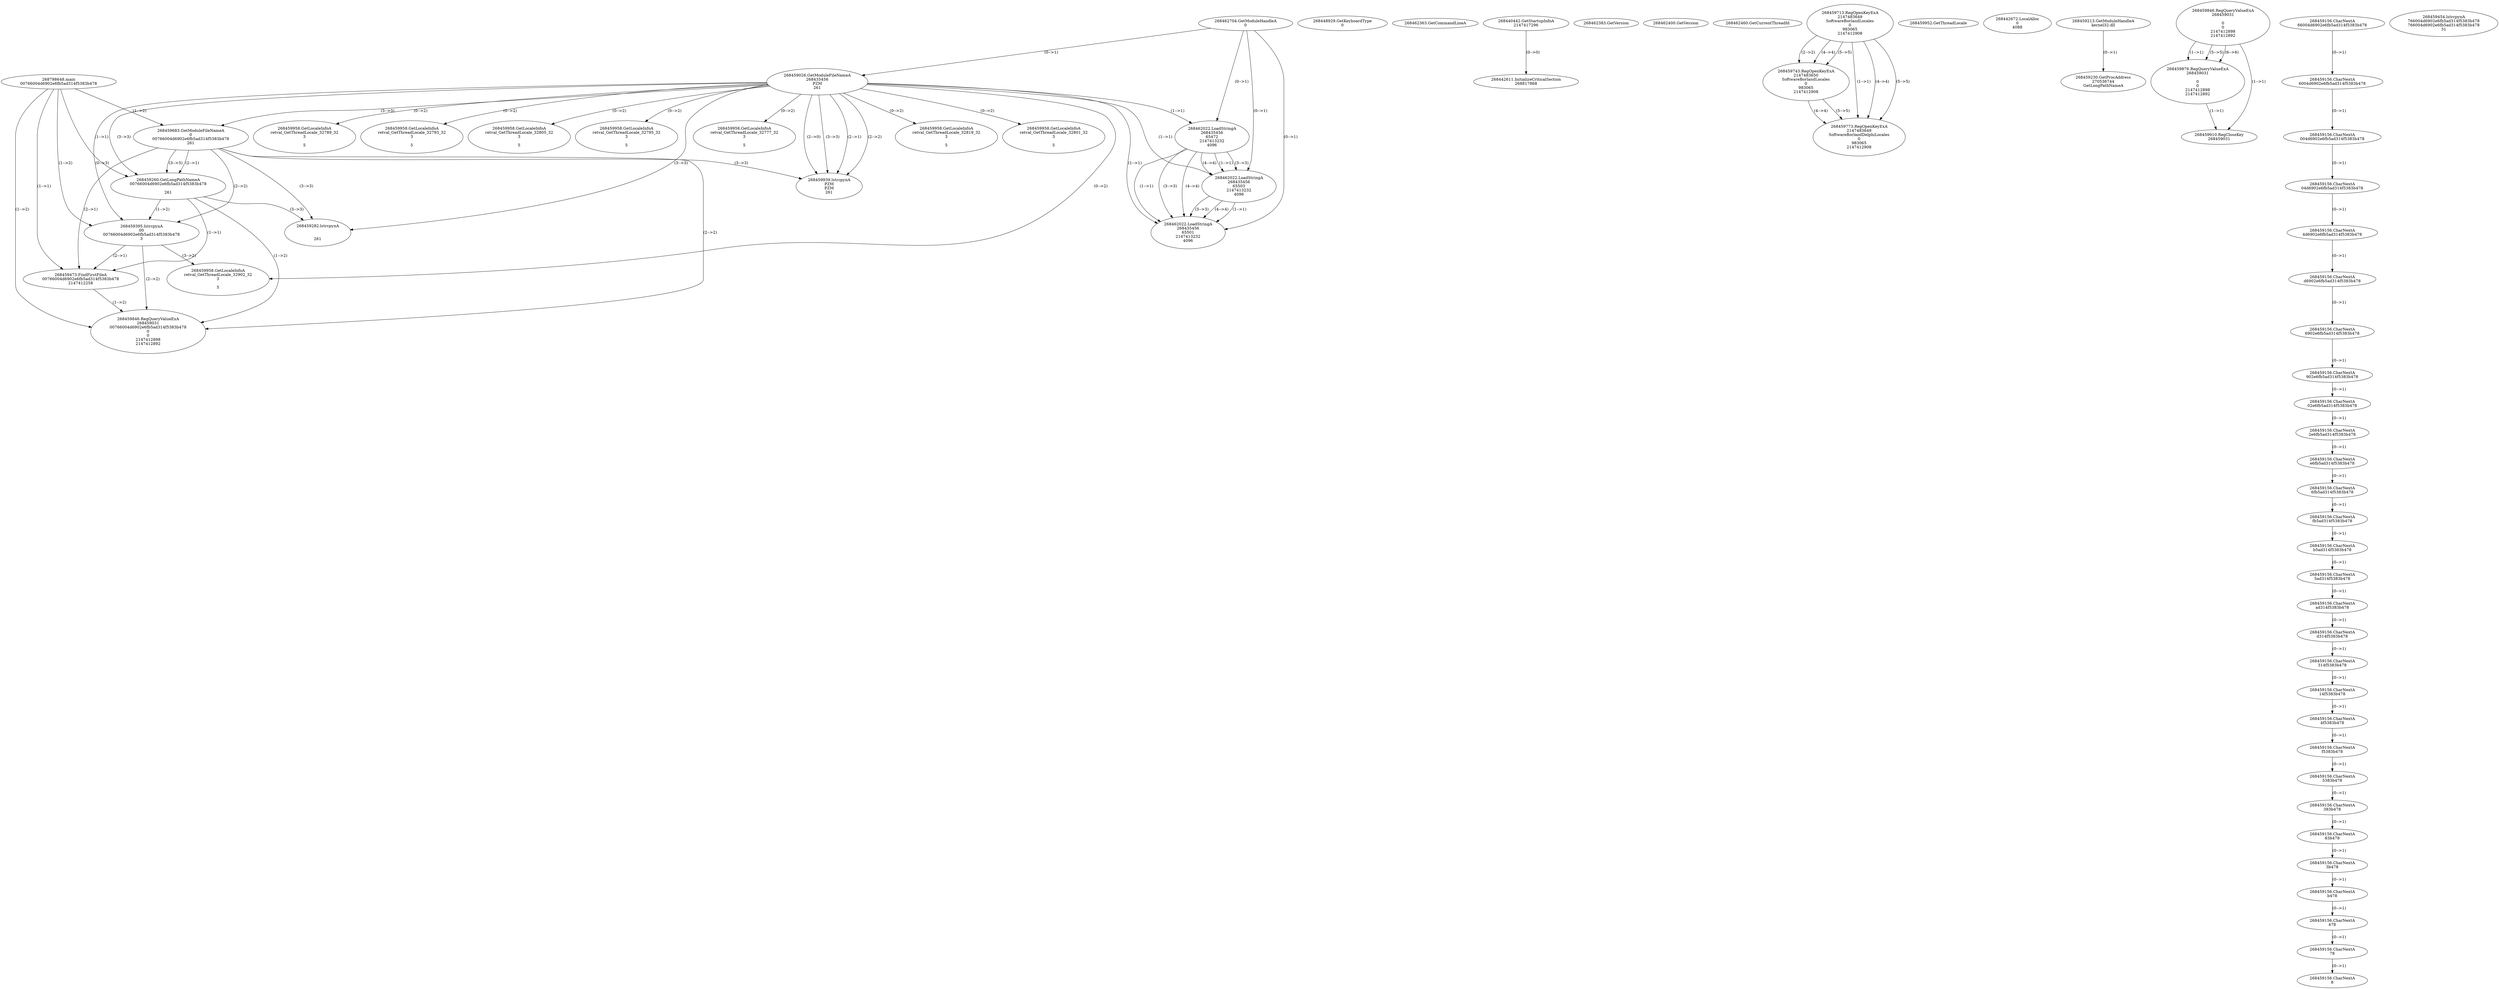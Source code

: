 // Global SCDG with merge call
digraph {
	0 [label="268798648.main
00766004d6902e6fb5ad314f5383b478"]
	1 [label="268462704.GetModuleHandleA
0"]
	2 [label="268448929.GetKeyboardType
0"]
	3 [label="268462363.GetCommandLineA
"]
	4 [label="268440442.GetStartupInfoA
2147417296"]
	5 [label="268462383.GetVersion
"]
	6 [label="268462400.GetVersion
"]
	7 [label="268462460.GetCurrentThreadId
"]
	8 [label="268459026.GetModuleFileNameA
268435456
PZM
261"]
	1 -> 8 [label="(0-->1)"]
	9 [label="268459683.GetModuleFileNameA
0
00766004d6902e6fb5ad314f5383b478
261"]
	0 -> 9 [label="(1-->2)"]
	8 -> 9 [label="(3-->3)"]
	10 [label="268459713.RegOpenKeyExA
2147483649
Software\Borland\Locales
0
983065
2147412908"]
	11 [label="268459743.RegOpenKeyExA
2147483650
Software\Borland\Locales
0
983065
2147412908"]
	10 -> 11 [label="(2-->2)"]
	10 -> 11 [label="(4-->4)"]
	10 -> 11 [label="(5-->5)"]
	12 [label="268459773.RegOpenKeyExA
2147483649
Software\Borland\Delphi\Locales
0
983065
2147412908"]
	10 -> 12 [label="(1-->1)"]
	10 -> 12 [label="(4-->4)"]
	11 -> 12 [label="(4-->4)"]
	10 -> 12 [label="(5-->5)"]
	11 -> 12 [label="(5-->5)"]
	13 [label="268459939.lstrcpynA
PZM
PZM
261"]
	8 -> 13 [label="(2-->1)"]
	8 -> 13 [label="(2-->2)"]
	8 -> 13 [label="(3-->3)"]
	9 -> 13 [label="(3-->3)"]
	8 -> 13 [label="(2-->0)"]
	14 [label="268459952.GetThreadLocale
"]
	15 [label="268459958.GetLocaleInfoA
retval_GetThreadLocale_32777_32
3

5"]
	8 -> 15 [label="(0-->2)"]
	16 [label="268462022.LoadStringA
268435456
65472
2147413232
4096"]
	1 -> 16 [label="(0-->1)"]
	8 -> 16 [label="(1-->1)"]
	17 [label="268442611.InitializeCriticalSection
268817868"]
	4 -> 17 [label="(0-->0)"]
	18 [label="268442672.LocalAlloc
0
4088"]
	19 [label="268462022.LoadStringA
268435456
65503
2147413232
4096"]
	1 -> 19 [label="(0-->1)"]
	8 -> 19 [label="(1-->1)"]
	16 -> 19 [label="(1-->1)"]
	16 -> 19 [label="(3-->3)"]
	16 -> 19 [label="(4-->4)"]
	20 [label="268462022.LoadStringA
268435456
65501
2147413232
4096"]
	1 -> 20 [label="(0-->1)"]
	8 -> 20 [label="(1-->1)"]
	16 -> 20 [label="(1-->1)"]
	19 -> 20 [label="(1-->1)"]
	16 -> 20 [label="(3-->3)"]
	19 -> 20 [label="(3-->3)"]
	16 -> 20 [label="(4-->4)"]
	19 -> 20 [label="(4-->4)"]
	21 [label="268459213.GetModuleHandleA
kernel32.dll"]
	22 [label="268459230.GetProcAddress
270536744
GetLongPathNameA"]
	21 -> 22 [label="(0-->1)"]
	23 [label="268459260.GetLongPathNameA
00766004d6902e6fb5ad314f5383b478

261"]
	0 -> 23 [label="(1-->1)"]
	9 -> 23 [label="(2-->1)"]
	8 -> 23 [label="(3-->3)"]
	9 -> 23 [label="(3-->3)"]
	24 [label="268459282.lstrcpynA


261"]
	8 -> 24 [label="(3-->3)"]
	9 -> 24 [label="(3-->3)"]
	23 -> 24 [label="(3-->3)"]
	25 [label="268459846.RegQueryValueExA
268459031

0
0
2147412898
2147412892"]
	26 [label="268459876.RegQueryValueExA
268459031

0
0
2147412898
2147412892"]
	25 -> 26 [label="(1-->1)"]
	25 -> 26 [label="(5-->5)"]
	25 -> 26 [label="(6-->6)"]
	27 [label="268459910.RegCloseKey
268459031"]
	25 -> 27 [label="(1-->1)"]
	26 -> 27 [label="(1-->1)"]
	28 [label="268459958.GetLocaleInfoA
retval_GetThreadLocale_32819_32
3

5"]
	8 -> 28 [label="(0-->2)"]
	29 [label="268459958.GetLocaleInfoA
retval_GetThreadLocale_32801_32
3

5"]
	8 -> 29 [label="(0-->2)"]
	30 [label="268459395.lstrcpynA
00
00766004d6902e6fb5ad314f5383b478
3"]
	0 -> 30 [label="(1-->2)"]
	9 -> 30 [label="(2-->2)"]
	23 -> 30 [label="(1-->2)"]
	8 -> 30 [label="(0-->3)"]
	31 [label="268459156.CharNextA
66004d6902e6fb5ad314f5383b478"]
	32 [label="268459156.CharNextA
6004d6902e6fb5ad314f5383b478"]
	31 -> 32 [label="(0-->1)"]
	33 [label="268459156.CharNextA
004d6902e6fb5ad314f5383b478"]
	32 -> 33 [label="(0-->1)"]
	34 [label="268459156.CharNextA
04d6902e6fb5ad314f5383b478"]
	33 -> 34 [label="(0-->1)"]
	35 [label="268459156.CharNextA
4d6902e6fb5ad314f5383b478"]
	34 -> 35 [label="(0-->1)"]
	36 [label="268459156.CharNextA
d6902e6fb5ad314f5383b478"]
	35 -> 36 [label="(0-->1)"]
	37 [label="268459156.CharNextA
6902e6fb5ad314f5383b478"]
	36 -> 37 [label="(0-->1)"]
	38 [label="268459156.CharNextA
902e6fb5ad314f5383b478"]
	37 -> 38 [label="(0-->1)"]
	39 [label="268459156.CharNextA
02e6fb5ad314f5383b478"]
	38 -> 39 [label="(0-->1)"]
	40 [label="268459156.CharNextA
2e6fb5ad314f5383b478"]
	39 -> 40 [label="(0-->1)"]
	41 [label="268459156.CharNextA
e6fb5ad314f5383b478"]
	40 -> 41 [label="(0-->1)"]
	42 [label="268459156.CharNextA
6fb5ad314f5383b478"]
	41 -> 42 [label="(0-->1)"]
	43 [label="268459156.CharNextA
fb5ad314f5383b478"]
	42 -> 43 [label="(0-->1)"]
	44 [label="268459156.CharNextA
b5ad314f5383b478"]
	43 -> 44 [label="(0-->1)"]
	45 [label="268459156.CharNextA
5ad314f5383b478"]
	44 -> 45 [label="(0-->1)"]
	46 [label="268459156.CharNextA
ad314f5383b478"]
	45 -> 46 [label="(0-->1)"]
	47 [label="268459156.CharNextA
d314f5383b478"]
	46 -> 47 [label="(0-->1)"]
	48 [label="268459156.CharNextA
314f5383b478"]
	47 -> 48 [label="(0-->1)"]
	49 [label="268459156.CharNextA
14f5383b478"]
	48 -> 49 [label="(0-->1)"]
	50 [label="268459156.CharNextA
4f5383b478"]
	49 -> 50 [label="(0-->1)"]
	51 [label="268459156.CharNextA
f5383b478"]
	50 -> 51 [label="(0-->1)"]
	52 [label="268459156.CharNextA
5383b478"]
	51 -> 52 [label="(0-->1)"]
	53 [label="268459156.CharNextA
383b478"]
	52 -> 53 [label="(0-->1)"]
	54 [label="268459156.CharNextA
83b478"]
	53 -> 54 [label="(0-->1)"]
	55 [label="268459156.CharNextA
3b478"]
	54 -> 55 [label="(0-->1)"]
	56 [label="268459156.CharNextA
b478"]
	55 -> 56 [label="(0-->1)"]
	57 [label="268459156.CharNextA
478"]
	56 -> 57 [label="(0-->1)"]
	58 [label="268459156.CharNextA
78"]
	57 -> 58 [label="(0-->1)"]
	59 [label="268459156.CharNextA
8"]
	58 -> 59 [label="(0-->1)"]
	60 [label="268459454.lstrcpynA
766004d6902e6fb5ad314f5383b478
766004d6902e6fb5ad314f5383b478
31"]
	61 [label="268459473.FindFirstFileA
00766004d6902e6fb5ad314f5383b478
2147412258"]
	0 -> 61 [label="(1-->1)"]
	9 -> 61 [label="(2-->1)"]
	23 -> 61 [label="(1-->1)"]
	30 -> 61 [label="(2-->1)"]
	62 [label="268459846.RegQueryValueExA
268459031
00766004d6902e6fb5ad314f5383b478
0
0
2147412898
2147412892"]
	0 -> 62 [label="(1-->2)"]
	9 -> 62 [label="(2-->2)"]
	23 -> 62 [label="(1-->2)"]
	30 -> 62 [label="(2-->2)"]
	61 -> 62 [label="(1-->2)"]
	63 [label="268459958.GetLocaleInfoA
retval_GetThreadLocale_32902_32
3

5"]
	8 -> 63 [label="(0-->2)"]
	30 -> 63 [label="(3-->2)"]
	64 [label="268459958.GetLocaleInfoA
retval_GetThreadLocale_32789_32
3

5"]
	8 -> 64 [label="(0-->2)"]
	65 [label="268459958.GetLocaleInfoA
retval_GetThreadLocale_32793_32
3

5"]
	8 -> 65 [label="(0-->2)"]
	66 [label="268459958.GetLocaleInfoA
retval_GetThreadLocale_32805_32
3

5"]
	8 -> 66 [label="(0-->2)"]
	67 [label="268459958.GetLocaleInfoA
retval_GetThreadLocale_32795_32
3

5"]
	8 -> 67 [label="(0-->2)"]
}
